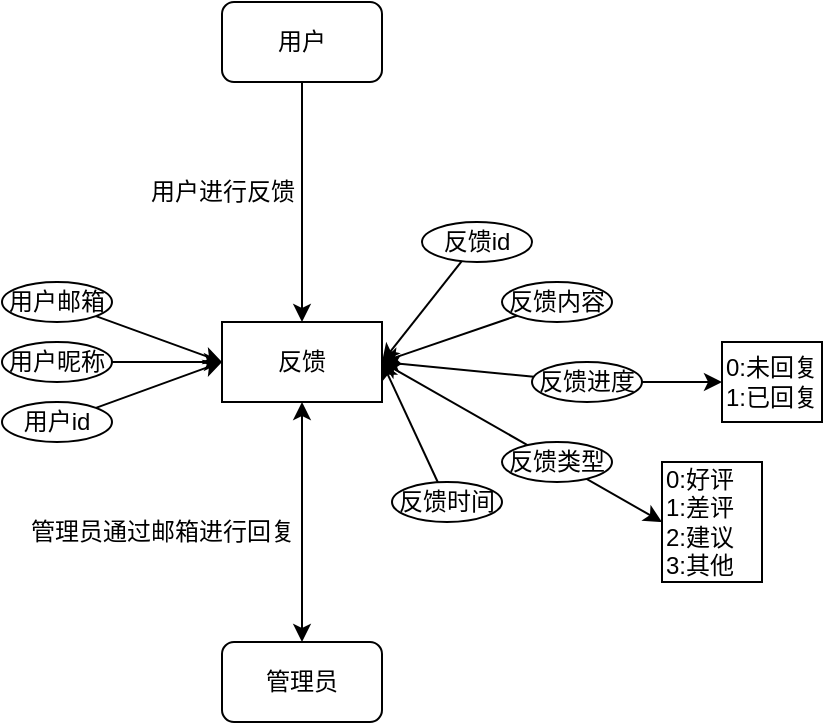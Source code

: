 <mxfile>
    <diagram id="SAbLsnAVCf4zy4_ORK7U" name="Page-1">
        <mxGraphModel dx="637" dy="559" grid="1" gridSize="10" guides="1" tooltips="1" connect="1" arrows="1" fold="1" page="1" pageScale="1" pageWidth="850" pageHeight="1100" math="0" shadow="0">
            <root>
                <mxCell id="0"/>
                <mxCell id="1" parent="0"/>
                <mxCell id="5" value="反馈" style="rounded=0;whiteSpace=wrap;html=1;" vertex="1" parent="1">
                    <mxGeometry x="320" y="240" width="80" height="40" as="geometry"/>
                </mxCell>
                <mxCell id="12" value="" style="edgeStyle=none;html=1;" edge="1" parent="1" source="7" target="5">
                    <mxGeometry relative="1" as="geometry"/>
                </mxCell>
                <mxCell id="7" value="用户" style="rounded=1;whiteSpace=wrap;html=1;" vertex="1" parent="1">
                    <mxGeometry x="320" y="80" width="80" height="40" as="geometry"/>
                </mxCell>
                <mxCell id="8" value="管理员" style="rounded=1;whiteSpace=wrap;html=1;" vertex="1" parent="1">
                    <mxGeometry x="320" y="400" width="80" height="40" as="geometry"/>
                </mxCell>
                <mxCell id="9" value="" style="endArrow=classic;startArrow=classic;html=1;exitX=0.5;exitY=0;exitDx=0;exitDy=0;entryX=0.5;entryY=1;entryDx=0;entryDy=0;" edge="1" parent="1" source="8" target="5">
                    <mxGeometry width="50" height="50" relative="1" as="geometry">
                        <mxPoint x="330" y="330" as="sourcePoint"/>
                        <mxPoint x="380" y="280" as="targetPoint"/>
                    </mxGeometry>
                </mxCell>
                <mxCell id="41" style="edgeStyle=none;html=1;" edge="1" parent="1" source="14">
                    <mxGeometry relative="1" as="geometry">
                        <mxPoint x="320" y="260" as="targetPoint"/>
                    </mxGeometry>
                </mxCell>
                <mxCell id="14" value="用户id" style="ellipse;whiteSpace=wrap;html=1;" vertex="1" parent="1">
                    <mxGeometry x="210" y="280" width="55" height="20" as="geometry"/>
                </mxCell>
                <mxCell id="28" style="edgeStyle=none;html=1;entryX=1;entryY=0.5;entryDx=0;entryDy=0;" edge="1" parent="1" source="16" target="5">
                    <mxGeometry relative="1" as="geometry"/>
                </mxCell>
                <mxCell id="16" value="反馈内容" style="ellipse;whiteSpace=wrap;html=1;" vertex="1" parent="1">
                    <mxGeometry x="460" y="220" width="55" height="20" as="geometry"/>
                </mxCell>
                <mxCell id="30" style="edgeStyle=none;html=1;" edge="1" parent="1" source="17">
                    <mxGeometry relative="1" as="geometry">
                        <mxPoint x="400" y="260" as="targetPoint"/>
                    </mxGeometry>
                </mxCell>
                <mxCell id="48" style="edgeStyle=none;html=1;entryX=0;entryY=0.5;entryDx=0;entryDy=0;" edge="1" parent="1" source="17" target="46">
                    <mxGeometry relative="1" as="geometry"/>
                </mxCell>
                <mxCell id="17" value="反馈类型" style="ellipse;whiteSpace=wrap;html=1;" vertex="1" parent="1">
                    <mxGeometry x="460" y="300" width="55" height="20" as="geometry"/>
                </mxCell>
                <mxCell id="31" style="edgeStyle=none;html=1;entryX=1;entryY=0.5;entryDx=0;entryDy=0;" edge="1" parent="1" source="18" target="5">
                    <mxGeometry relative="1" as="geometry"/>
                </mxCell>
                <mxCell id="18" value="反馈时间" style="ellipse;whiteSpace=wrap;html=1;" vertex="1" parent="1">
                    <mxGeometry x="405" y="320" width="55" height="20" as="geometry"/>
                </mxCell>
                <mxCell id="29" style="edgeStyle=none;html=1;entryX=1;entryY=0.5;entryDx=0;entryDy=0;" edge="1" parent="1" source="19" target="5">
                    <mxGeometry relative="1" as="geometry">
                        <mxPoint x="410" y="260" as="targetPoint"/>
                    </mxGeometry>
                </mxCell>
                <mxCell id="45" value="" style="edgeStyle=none;html=1;" edge="1" parent="1" source="19" target="42">
                    <mxGeometry relative="1" as="geometry">
                        <Array as="points"/>
                    </mxGeometry>
                </mxCell>
                <mxCell id="19" value="反馈进度" style="ellipse;whiteSpace=wrap;html=1;" vertex="1" parent="1">
                    <mxGeometry x="475" y="260" width="55" height="20" as="geometry"/>
                </mxCell>
                <mxCell id="21" value="反馈id" style="ellipse;whiteSpace=wrap;html=1;" vertex="1" parent="1">
                    <mxGeometry x="420" y="190" width="55" height="20" as="geometry"/>
                </mxCell>
                <mxCell id="24" style="edgeStyle=none;html=1;entryX=1;entryY=0.5;entryDx=0;entryDy=0;" edge="1" parent="1" source="21" target="5">
                    <mxGeometry relative="1" as="geometry"/>
                </mxCell>
                <mxCell id="34" value="用户进行反馈" style="text;html=1;align=center;verticalAlign=middle;resizable=0;points=[];autosize=1;strokeColor=none;fillColor=none;" vertex="1" parent="1">
                    <mxGeometry x="270" y="160" width="100" height="30" as="geometry"/>
                </mxCell>
                <mxCell id="35" value="&lt;div&gt;&lt;span&gt;管理员&lt;/span&gt;&lt;span style=&quot;background-color: transparent;&quot;&gt;通过邮箱进行回复&lt;/span&gt;&lt;/div&gt;" style="text;html=1;align=center;verticalAlign=middle;resizable=0;points=[];autosize=1;strokeColor=none;fillColor=none;" vertex="1" parent="1">
                    <mxGeometry x="210" y="330" width="160" height="30" as="geometry"/>
                </mxCell>
                <mxCell id="39" style="edgeStyle=none;html=1;entryX=0;entryY=0.5;entryDx=0;entryDy=0;" edge="1" parent="1" source="37" target="5">
                    <mxGeometry relative="1" as="geometry"/>
                </mxCell>
                <mxCell id="37" value="用户邮箱" style="ellipse;whiteSpace=wrap;html=1;" vertex="1" parent="1">
                    <mxGeometry x="210" y="220" width="55" height="20" as="geometry"/>
                </mxCell>
                <mxCell id="40" style="edgeStyle=none;html=1;entryX=0;entryY=0.5;entryDx=0;entryDy=0;" edge="1" parent="1" source="38" target="5">
                    <mxGeometry relative="1" as="geometry"/>
                </mxCell>
                <mxCell id="38" value="用户昵称" style="ellipse;whiteSpace=wrap;html=1;" vertex="1" parent="1">
                    <mxGeometry x="210" y="250" width="55" height="20" as="geometry"/>
                </mxCell>
                <mxCell id="42" value="0:未回复&lt;div&gt;1:已回复&lt;/div&gt;" style="rounded=0;whiteSpace=wrap;html=1;align=left;" vertex="1" parent="1">
                    <mxGeometry x="570" y="250" width="50" height="40" as="geometry"/>
                </mxCell>
                <mxCell id="46" value="0:好评&lt;div&gt;1:差评&lt;/div&gt;&lt;div&gt;2:建议&lt;/div&gt;&lt;div&gt;3:其他&lt;/div&gt;" style="rounded=0;whiteSpace=wrap;html=1;align=left;" vertex="1" parent="1">
                    <mxGeometry x="540" y="310" width="50" height="60" as="geometry"/>
                </mxCell>
            </root>
        </mxGraphModel>
    </diagram>
</mxfile>